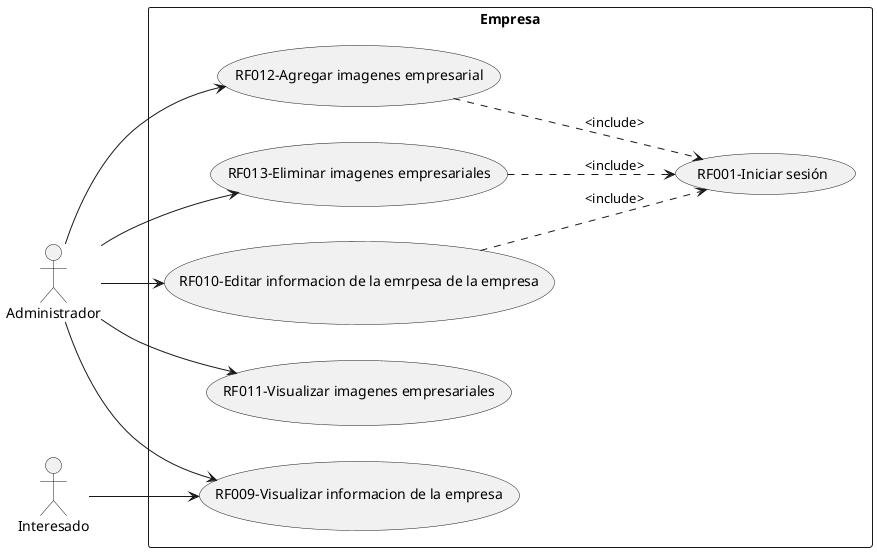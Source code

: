 @startuml MetalK_UseCase_Enterprise
    left to right direction

    actor Administrador as a
    actor Interesado as i

    rectangle Empresa{
        usecase "RF001-Iniciar sesión" as RF001
        usecase "RF009-Visualizar informacion de la empresa" as RF009
        usecase "RF010-Editar informacion de la emrpesa de la empresa" as RF010
        usecase "RF011-Visualizar imagenes empresariales" as RF011
        usecase "RF012-Agregar imagenes empresarial" as RF012
        usecase "RF013-Eliminar imagenes empresariales" as RF013
    }

    a -down-> RF009
    i -down-> RF009
    a -down-> RF010
    a -down-> RF012
    a -down-> RF013
    a -down-> RF011

    RF010 .down.> RF001:<include>
    RF012 .down.> RF001:<include>
    RF013 .down.> RF001:<include>
@enduml